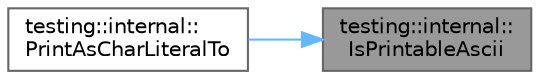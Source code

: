digraph "testing::internal::IsPrintableAscii"
{
 // LATEX_PDF_SIZE
  bgcolor="transparent";
  edge [fontname=Helvetica,fontsize=10,labelfontname=Helvetica,labelfontsize=10];
  node [fontname=Helvetica,fontsize=10,shape=box,height=0.2,width=0.4];
  rankdir="RL";
  Node1 [id="Node000001",label="testing::internal::\lIsPrintableAscii",height=0.2,width=0.4,color="gray40", fillcolor="grey60", style="filled", fontcolor="black",tooltip=" "];
  Node1 -> Node2 [id="edge1_Node000001_Node000002",dir="back",color="steelblue1",style="solid",tooltip=" "];
  Node2 [id="Node000002",label="testing::internal::\lPrintAsCharLiteralTo",height=0.2,width=0.4,color="grey40", fillcolor="white", style="filled",URL="$namespacetesting_1_1internal.html#ab73d250fde6dfbf16111afb7a071dc3f",tooltip=" "];
}
